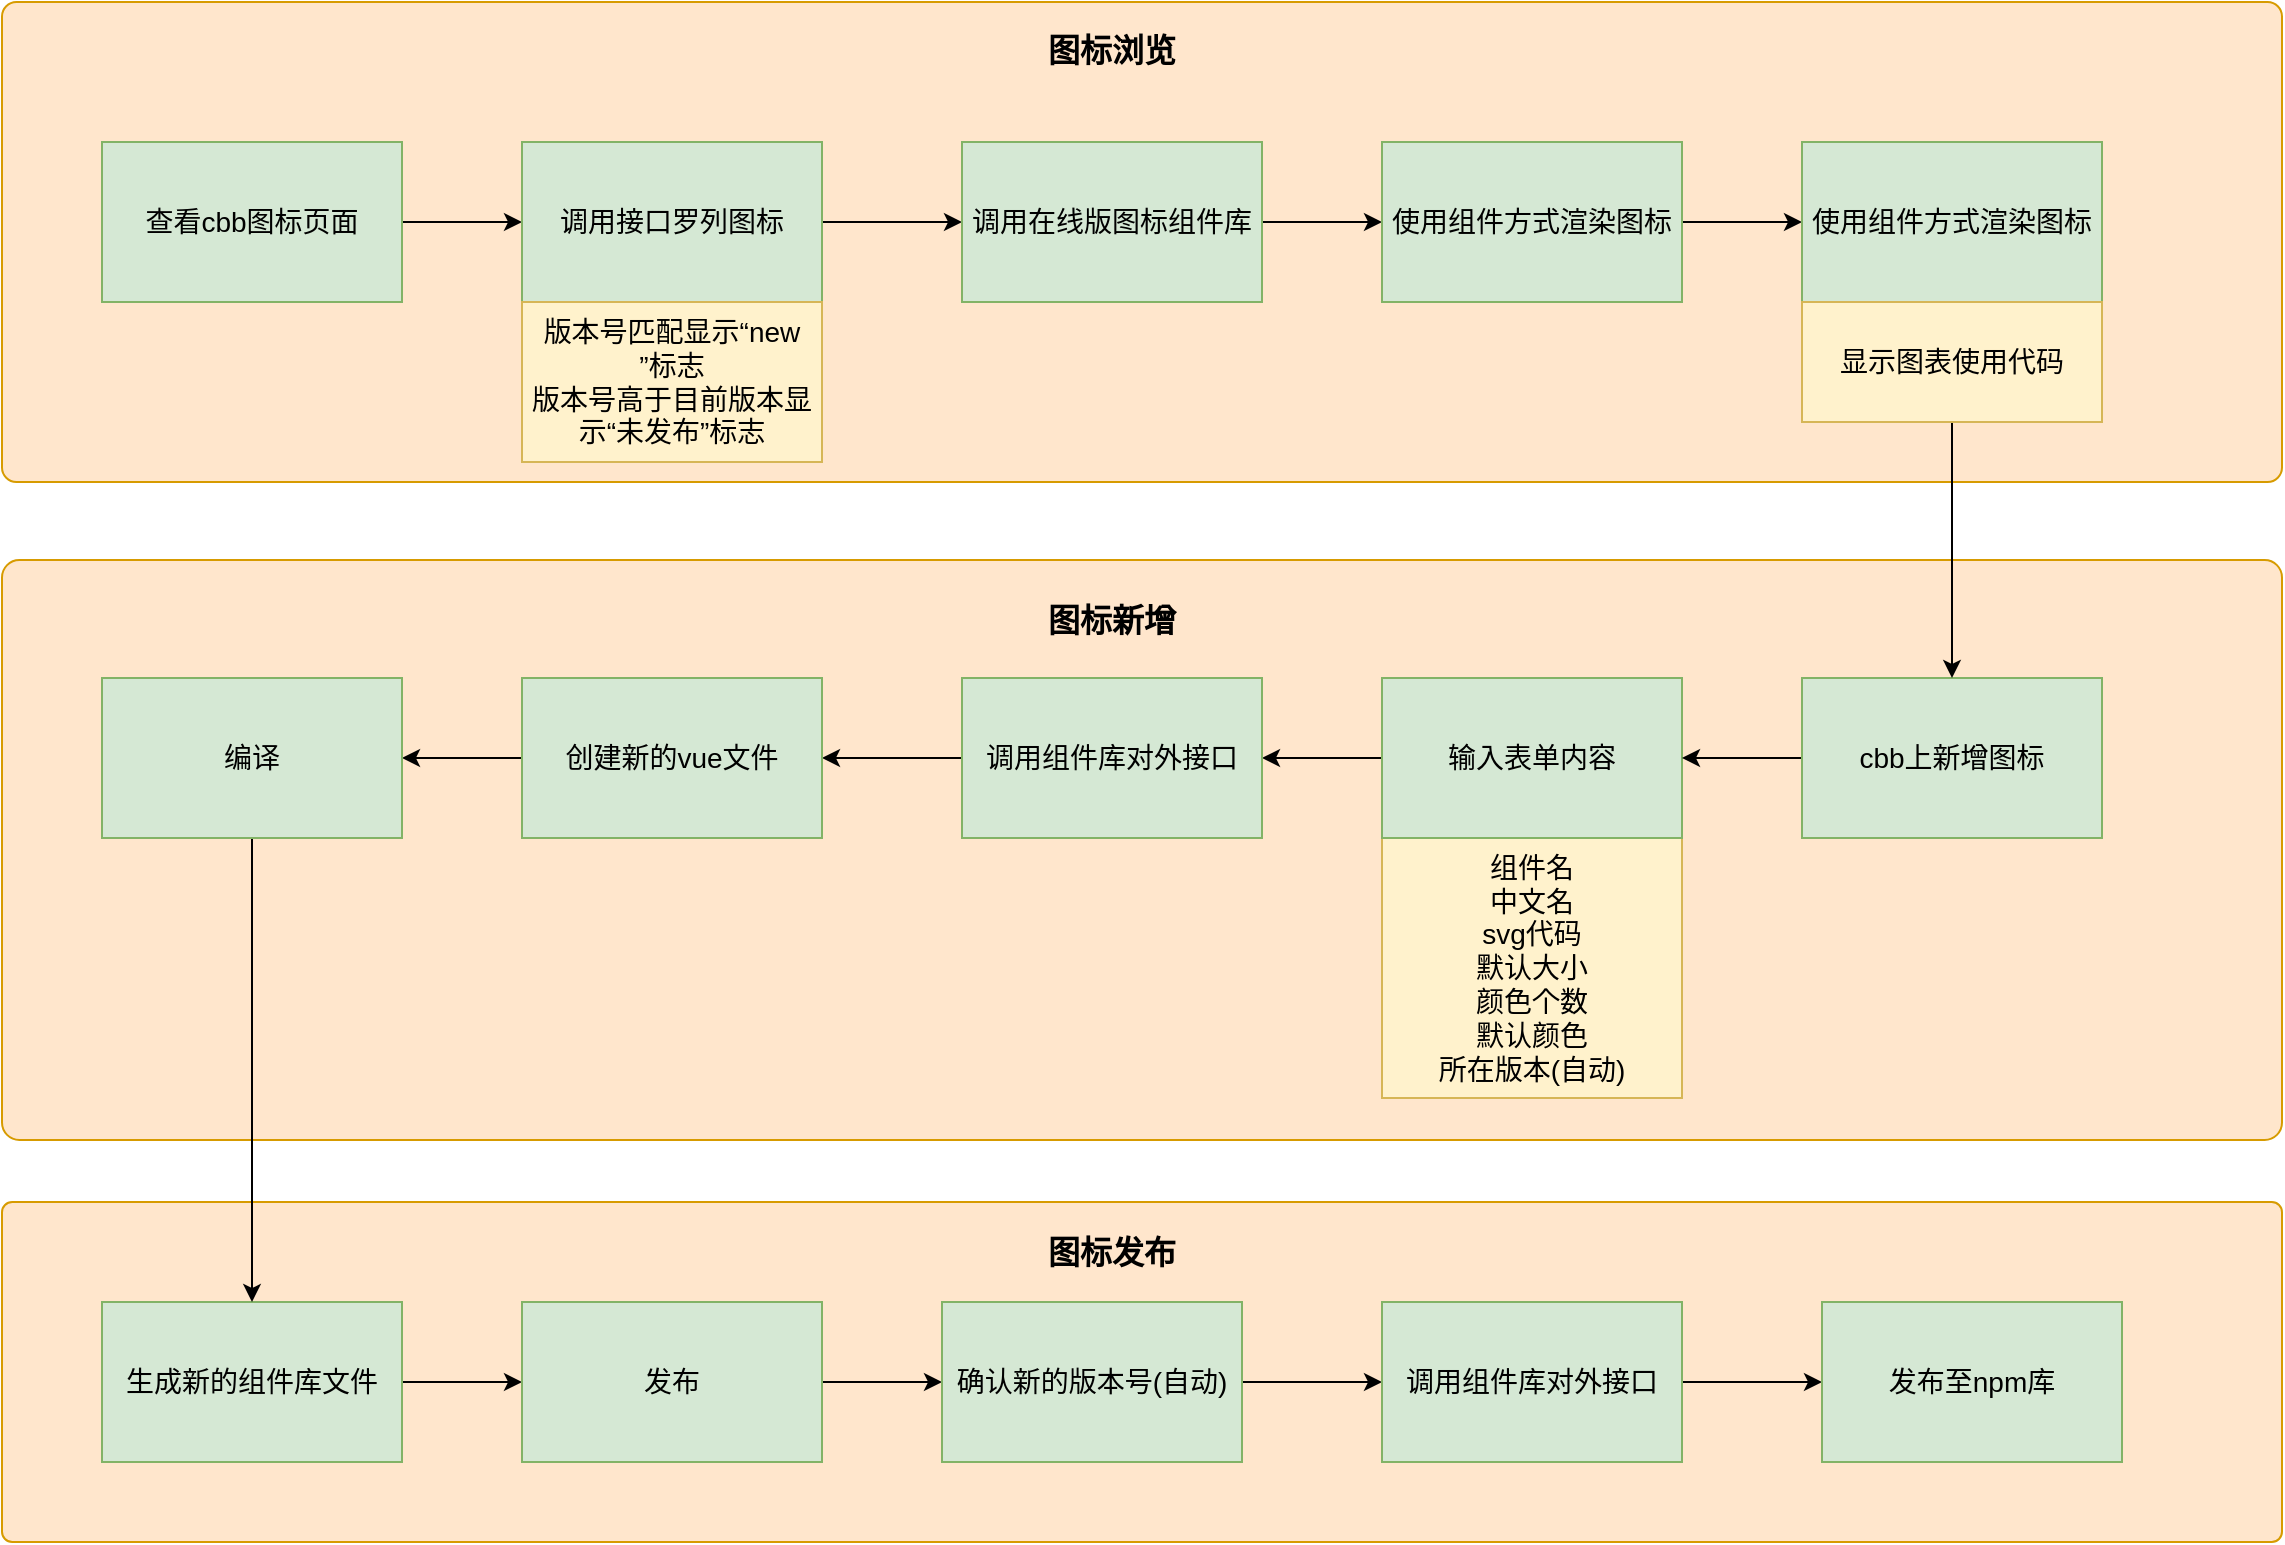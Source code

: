 <mxfile version="14.6.11" type="github">
  <diagram id="onAJnXxT8Nkg-IWg8Pun" name="第 1 页">
    <mxGraphModel dx="1422" dy="1931" grid="1" gridSize="10" guides="1" tooltips="1" connect="1" arrows="1" fold="1" page="1" pageScale="1" pageWidth="827" pageHeight="1169" math="0" shadow="0">
      <root>
        <mxCell id="0" />
        <mxCell id="1" parent="0" />
        <mxCell id="DTWknUlmrkSnQhSk17Vn-41" value="" style="rounded=1;whiteSpace=wrap;html=1;fontSize=14;fillColor=#ffe6cc;strokeColor=#d79b00;arcSize=3;" vertex="1" parent="1">
          <mxGeometry x="30" y="570" width="1140" height="170" as="geometry" />
        </mxCell>
        <mxCell id="DTWknUlmrkSnQhSk17Vn-40" value="" style="rounded=1;whiteSpace=wrap;html=1;fontSize=14;fillColor=#ffe6cc;strokeColor=#d79b00;arcSize=3;" vertex="1" parent="1">
          <mxGeometry x="30" y="249" width="1140" height="290" as="geometry" />
        </mxCell>
        <mxCell id="DTWknUlmrkSnQhSk17Vn-35" value="" style="rounded=1;whiteSpace=wrap;html=1;fontSize=14;fillColor=#ffe6cc;strokeColor=#d79b00;arcSize=3;" vertex="1" parent="1">
          <mxGeometry x="30" y="-30" width="1140" height="240" as="geometry" />
        </mxCell>
        <mxCell id="DTWknUlmrkSnQhSk17Vn-20" value="" style="edgeStyle=orthogonalEdgeStyle;rounded=0;orthogonalLoop=1;jettySize=auto;html=1;fontSize=14;" edge="1" parent="1" source="DTWknUlmrkSnQhSk17Vn-1" target="DTWknUlmrkSnQhSk17Vn-5">
          <mxGeometry relative="1" as="geometry" />
        </mxCell>
        <mxCell id="DTWknUlmrkSnQhSk17Vn-1" value="查看cbb图标页面" style="rounded=0;whiteSpace=wrap;html=1;fillColor=#d5e8d4;strokeColor=#82b366;fontSize=14;" vertex="1" parent="1">
          <mxGeometry x="80" y="40" width="150" height="80" as="geometry" />
        </mxCell>
        <mxCell id="DTWknUlmrkSnQhSk17Vn-2" value="组件名&lt;br style=&quot;font-size: 14px&quot;&gt;中文名&lt;br style=&quot;font-size: 14px&quot;&gt;svg代码&lt;br style=&quot;font-size: 14px&quot;&gt;默认大小&lt;br style=&quot;font-size: 14px&quot;&gt;颜色个数&lt;br style=&quot;font-size: 14px&quot;&gt;默认颜色&lt;br style=&quot;font-size: 14px&quot;&gt;所在版本(自动)" style="rounded=0;whiteSpace=wrap;html=1;fontSize=14;fillColor=#fff2cc;strokeColor=#d6b656;" vertex="1" parent="1">
          <mxGeometry x="720" y="388" width="150" height="130" as="geometry" />
        </mxCell>
        <mxCell id="DTWknUlmrkSnQhSk17Vn-22" value="" style="edgeStyle=orthogonalEdgeStyle;rounded=0;orthogonalLoop=1;jettySize=auto;html=1;fontSize=14;" edge="1" parent="1" source="DTWknUlmrkSnQhSk17Vn-5" target="DTWknUlmrkSnQhSk17Vn-6">
          <mxGeometry relative="1" as="geometry" />
        </mxCell>
        <mxCell id="DTWknUlmrkSnQhSk17Vn-5" value="&lt;font style=&quot;font-size: 14px&quot;&gt;调用接口罗列图标&lt;br&gt;&lt;/font&gt;" style="rounded=0;whiteSpace=wrap;html=1;fillColor=#d5e8d4;strokeColor=#82b366;" vertex="1" parent="1">
          <mxGeometry x="290" y="40" width="150" height="80" as="geometry" />
        </mxCell>
        <mxCell id="DTWknUlmrkSnQhSk17Vn-23" value="" style="edgeStyle=orthogonalEdgeStyle;rounded=0;orthogonalLoop=1;jettySize=auto;html=1;fontSize=14;" edge="1" parent="1" source="DTWknUlmrkSnQhSk17Vn-6" target="DTWknUlmrkSnQhSk17Vn-7">
          <mxGeometry relative="1" as="geometry" />
        </mxCell>
        <mxCell id="DTWknUlmrkSnQhSk17Vn-6" value="&lt;span style=&quot;font-size: 14px&quot;&gt;调用在线版图标组件库&lt;/span&gt;" style="rounded=0;whiteSpace=wrap;html=1;fillColor=#d5e8d4;strokeColor=#82b366;" vertex="1" parent="1">
          <mxGeometry x="510" y="40" width="150" height="80" as="geometry" />
        </mxCell>
        <mxCell id="DTWknUlmrkSnQhSk17Vn-24" value="" style="edgeStyle=orthogonalEdgeStyle;rounded=0;orthogonalLoop=1;jettySize=auto;html=1;fontSize=14;" edge="1" parent="1" source="DTWknUlmrkSnQhSk17Vn-7" target="DTWknUlmrkSnQhSk17Vn-8">
          <mxGeometry relative="1" as="geometry" />
        </mxCell>
        <mxCell id="DTWknUlmrkSnQhSk17Vn-7" value="&lt;span style=&quot;font-size: 14px&quot;&gt;使用组件方式渲染图标&lt;/span&gt;" style="rounded=0;whiteSpace=wrap;html=1;fillColor=#d5e8d4;strokeColor=#82b366;" vertex="1" parent="1">
          <mxGeometry x="720" y="40" width="150" height="80" as="geometry" />
        </mxCell>
        <mxCell id="DTWknUlmrkSnQhSk17Vn-8" value="&lt;span style=&quot;font-size: 14px&quot;&gt;使用组件方式渲染图标&lt;/span&gt;" style="rounded=0;whiteSpace=wrap;html=1;fillColor=#d5e8d4;strokeColor=#82b366;" vertex="1" parent="1">
          <mxGeometry x="930" y="40" width="150" height="80" as="geometry" />
        </mxCell>
        <mxCell id="DTWknUlmrkSnQhSk17Vn-27" value="" style="edgeStyle=orthogonalEdgeStyle;rounded=0;orthogonalLoop=1;jettySize=auto;html=1;fontSize=14;" edge="1" parent="1" source="DTWknUlmrkSnQhSk17Vn-9" target="DTWknUlmrkSnQhSk17Vn-11">
          <mxGeometry relative="1" as="geometry" />
        </mxCell>
        <mxCell id="DTWknUlmrkSnQhSk17Vn-9" value="&lt;span style=&quot;font-size: 14px&quot;&gt;输入表单内容&lt;/span&gt;" style="rounded=0;whiteSpace=wrap;html=1;fillColor=#d5e8d4;strokeColor=#82b366;" vertex="1" parent="1">
          <mxGeometry x="720" y="308" width="150" height="80" as="geometry" />
        </mxCell>
        <mxCell id="DTWknUlmrkSnQhSk17Vn-26" value="" style="edgeStyle=orthogonalEdgeStyle;rounded=0;orthogonalLoop=1;jettySize=auto;html=1;fontSize=14;" edge="1" parent="1" source="DTWknUlmrkSnQhSk17Vn-10" target="DTWknUlmrkSnQhSk17Vn-9">
          <mxGeometry relative="1" as="geometry" />
        </mxCell>
        <mxCell id="DTWknUlmrkSnQhSk17Vn-10" value="&lt;span style=&quot;font-size: 14px&quot;&gt;cbb上新增图标&lt;/span&gt;" style="rounded=0;whiteSpace=wrap;html=1;fillColor=#d5e8d4;strokeColor=#82b366;" vertex="1" parent="1">
          <mxGeometry x="930" y="308" width="150" height="80" as="geometry" />
        </mxCell>
        <mxCell id="DTWknUlmrkSnQhSk17Vn-28" value="" style="edgeStyle=orthogonalEdgeStyle;rounded=0;orthogonalLoop=1;jettySize=auto;html=1;fontSize=14;" edge="1" parent="1" source="DTWknUlmrkSnQhSk17Vn-11" target="DTWknUlmrkSnQhSk17Vn-12">
          <mxGeometry relative="1" as="geometry" />
        </mxCell>
        <mxCell id="DTWknUlmrkSnQhSk17Vn-11" value="&lt;span style=&quot;font-size: 14px&quot;&gt;调用组件库对外接口&lt;/span&gt;" style="rounded=0;whiteSpace=wrap;html=1;fillColor=#d5e8d4;strokeColor=#82b366;" vertex="1" parent="1">
          <mxGeometry x="510" y="308" width="150" height="80" as="geometry" />
        </mxCell>
        <mxCell id="DTWknUlmrkSnQhSk17Vn-29" value="" style="edgeStyle=orthogonalEdgeStyle;rounded=0;orthogonalLoop=1;jettySize=auto;html=1;fontSize=14;" edge="1" parent="1" source="DTWknUlmrkSnQhSk17Vn-12" target="DTWknUlmrkSnQhSk17Vn-14">
          <mxGeometry relative="1" as="geometry" />
        </mxCell>
        <mxCell id="DTWknUlmrkSnQhSk17Vn-12" value="&lt;span style=&quot;font-size: 14px&quot;&gt;创建新的vue文件&lt;/span&gt;" style="rounded=0;whiteSpace=wrap;html=1;fillColor=#d5e8d4;strokeColor=#82b366;" vertex="1" parent="1">
          <mxGeometry x="290" y="308" width="150" height="80" as="geometry" />
        </mxCell>
        <mxCell id="DTWknUlmrkSnQhSk17Vn-31" value="" style="edgeStyle=orthogonalEdgeStyle;rounded=0;orthogonalLoop=1;jettySize=auto;html=1;fontSize=14;" edge="1" parent="1" source="DTWknUlmrkSnQhSk17Vn-13" target="DTWknUlmrkSnQhSk17Vn-16">
          <mxGeometry relative="1" as="geometry" />
        </mxCell>
        <mxCell id="DTWknUlmrkSnQhSk17Vn-13" value="&lt;span style=&quot;font-size: 14px&quot;&gt;生成新的组件库文件&lt;/span&gt;" style="rounded=0;whiteSpace=wrap;html=1;fillColor=#d5e8d4;strokeColor=#82b366;" vertex="1" parent="1">
          <mxGeometry x="80" y="620" width="150" height="80" as="geometry" />
        </mxCell>
        <mxCell id="DTWknUlmrkSnQhSk17Vn-30" value="" style="edgeStyle=orthogonalEdgeStyle;rounded=0;orthogonalLoop=1;jettySize=auto;html=1;fontSize=14;" edge="1" parent="1" source="DTWknUlmrkSnQhSk17Vn-14" target="DTWknUlmrkSnQhSk17Vn-13">
          <mxGeometry relative="1" as="geometry" />
        </mxCell>
        <mxCell id="DTWknUlmrkSnQhSk17Vn-14" value="&lt;span style=&quot;font-size: 14px&quot;&gt;编译&lt;/span&gt;" style="rounded=0;whiteSpace=wrap;html=1;fillColor=#d5e8d4;strokeColor=#82b366;" vertex="1" parent="1">
          <mxGeometry x="80" y="308" width="150" height="80" as="geometry" />
        </mxCell>
        <mxCell id="DTWknUlmrkSnQhSk17Vn-32" value="" style="edgeStyle=orthogonalEdgeStyle;rounded=0;orthogonalLoop=1;jettySize=auto;html=1;fontSize=14;" edge="1" parent="1" source="DTWknUlmrkSnQhSk17Vn-16" target="DTWknUlmrkSnQhSk17Vn-17">
          <mxGeometry relative="1" as="geometry" />
        </mxCell>
        <mxCell id="DTWknUlmrkSnQhSk17Vn-16" value="&lt;span style=&quot;font-size: 14px&quot;&gt;发布&lt;/span&gt;" style="rounded=0;whiteSpace=wrap;html=1;fillColor=#d5e8d4;strokeColor=#82b366;" vertex="1" parent="1">
          <mxGeometry x="290" y="620" width="150" height="80" as="geometry" />
        </mxCell>
        <mxCell id="DTWknUlmrkSnQhSk17Vn-33" value="" style="edgeStyle=orthogonalEdgeStyle;rounded=0;orthogonalLoop=1;jettySize=auto;html=1;fontSize=14;" edge="1" parent="1" source="DTWknUlmrkSnQhSk17Vn-17" target="DTWknUlmrkSnQhSk17Vn-18">
          <mxGeometry relative="1" as="geometry" />
        </mxCell>
        <mxCell id="DTWknUlmrkSnQhSk17Vn-17" value="&lt;span style=&quot;font-size: 14px&quot;&gt;确认新的版本号(自动)&lt;/span&gt;" style="rounded=0;whiteSpace=wrap;html=1;fillColor=#d5e8d4;strokeColor=#82b366;" vertex="1" parent="1">
          <mxGeometry x="500" y="620" width="150" height="80" as="geometry" />
        </mxCell>
        <mxCell id="DTWknUlmrkSnQhSk17Vn-34" value="" style="edgeStyle=orthogonalEdgeStyle;rounded=0;orthogonalLoop=1;jettySize=auto;html=1;fontSize=14;" edge="1" parent="1" source="DTWknUlmrkSnQhSk17Vn-18" target="DTWknUlmrkSnQhSk17Vn-19">
          <mxGeometry relative="1" as="geometry" />
        </mxCell>
        <mxCell id="DTWknUlmrkSnQhSk17Vn-18" value="&lt;span style=&quot;font-size: 14px&quot;&gt;调用组件库对外接口&lt;/span&gt;" style="rounded=0;whiteSpace=wrap;html=1;fillColor=#d5e8d4;strokeColor=#82b366;" vertex="1" parent="1">
          <mxGeometry x="720" y="620" width="150" height="80" as="geometry" />
        </mxCell>
        <mxCell id="DTWknUlmrkSnQhSk17Vn-19" value="&lt;span style=&quot;font-size: 14px&quot;&gt;发布至npm库&lt;/span&gt;" style="rounded=0;whiteSpace=wrap;html=1;fillColor=#d5e8d4;strokeColor=#82b366;" vertex="1" parent="1">
          <mxGeometry x="940" y="620" width="150" height="80" as="geometry" />
        </mxCell>
        <mxCell id="DTWknUlmrkSnQhSk17Vn-36" value="&lt;b&gt;&lt;font style=&quot;font-size: 16px&quot;&gt;图标浏览&lt;/font&gt;&lt;/b&gt;" style="text;html=1;strokeColor=none;fillColor=none;align=center;verticalAlign=middle;whiteSpace=wrap;rounded=0;fontSize=14;" vertex="1" parent="1">
          <mxGeometry x="520" y="-16" width="130" height="20" as="geometry" />
        </mxCell>
        <mxCell id="DTWknUlmrkSnQhSk17Vn-39" value="" style="edgeStyle=orthogonalEdgeStyle;rounded=0;orthogonalLoop=1;jettySize=auto;html=1;fontSize=14;" edge="1" parent="1" source="DTWknUlmrkSnQhSk17Vn-37" target="DTWknUlmrkSnQhSk17Vn-10">
          <mxGeometry relative="1" as="geometry" />
        </mxCell>
        <mxCell id="DTWknUlmrkSnQhSk17Vn-37" value="显示图表使用代码" style="rounded=0;whiteSpace=wrap;html=1;fontSize=14;fillColor=#fff2cc;strokeColor=#d6b656;" vertex="1" parent="1">
          <mxGeometry x="930" y="120" width="150" height="60" as="geometry" />
        </mxCell>
        <mxCell id="DTWknUlmrkSnQhSk17Vn-42" value="&lt;b&gt;&lt;font style=&quot;font-size: 16px&quot;&gt;图标新增&lt;/font&gt;&lt;/b&gt;" style="text;html=1;strokeColor=none;fillColor=none;align=center;verticalAlign=middle;whiteSpace=wrap;rounded=0;fontSize=14;" vertex="1" parent="1">
          <mxGeometry x="520" y="269" width="130" height="20" as="geometry" />
        </mxCell>
        <mxCell id="DTWknUlmrkSnQhSk17Vn-44" value="&lt;b&gt;&lt;font style=&quot;font-size: 16px&quot;&gt;图标发布&lt;/font&gt;&lt;/b&gt;" style="text;html=1;strokeColor=none;fillColor=none;align=center;verticalAlign=middle;whiteSpace=wrap;rounded=0;fontSize=14;" vertex="1" parent="1">
          <mxGeometry x="520" y="585" width="130" height="20" as="geometry" />
        </mxCell>
        <mxCell id="DTWknUlmrkSnQhSk17Vn-45" value="版本号匹配显示“new&lt;br&gt;”标志&lt;br&gt;版本号高于目前版本显示“未发布”标志" style="rounded=0;whiteSpace=wrap;html=1;fontSize=14;fillColor=#fff2cc;strokeColor=#d6b656;" vertex="1" parent="1">
          <mxGeometry x="290" y="120" width="150" height="80" as="geometry" />
        </mxCell>
      </root>
    </mxGraphModel>
  </diagram>
</mxfile>
